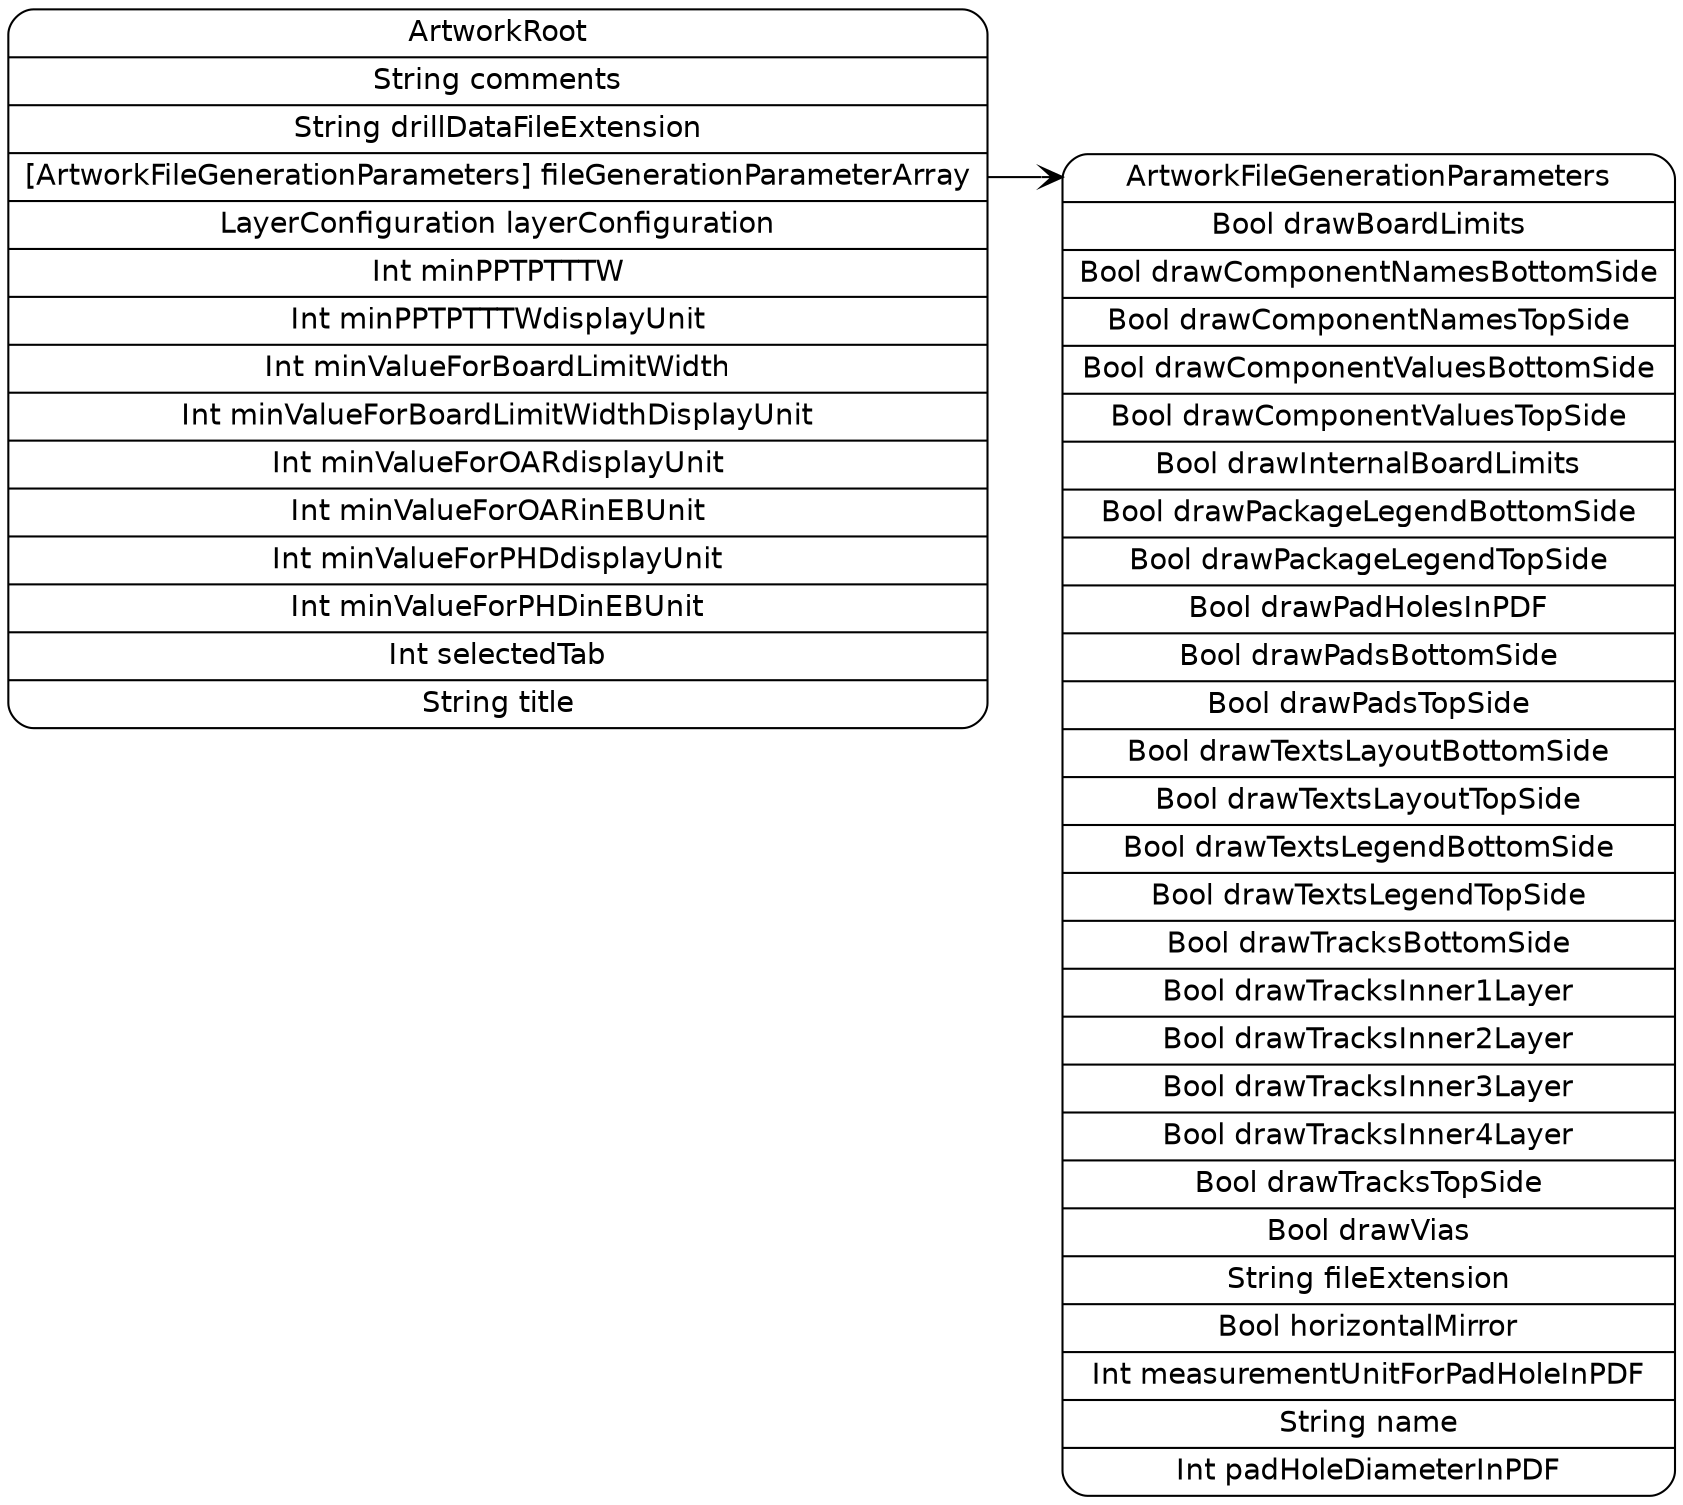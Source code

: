 digraph G {
  rankdir=LR ;
  node [shape=record fontname=helvetica style=rounded] ;
  ArtworkRoot[label="<ArtworkRoot>ArtworkRoot|String comments|String drillDataFileExtension|<fileGenerationParameterArray>[ArtworkFileGenerationParameters] fileGenerationParameterArray|LayerConfiguration layerConfiguration|Int minPPTPTTTW|Int minPPTPTTTWdisplayUnit|Int minValueForBoardLimitWidth|Int minValueForBoardLimitWidthDisplayUnit|Int minValueForOARdisplayUnit|Int minValueForOARinEBUnit|Int minValueForPHDdisplayUnit|Int minValueForPHDinEBUnit|Int selectedTab|String title"] ;
  ArtworkFileGenerationParameters[label="<ArtworkFileGenerationParameters>ArtworkFileGenerationParameters|Bool drawBoardLimits|Bool drawComponentNamesBottomSide|Bool drawComponentNamesTopSide|Bool drawComponentValuesBottomSide|Bool drawComponentValuesTopSide|Bool drawInternalBoardLimits|Bool drawPackageLegendBottomSide|Bool drawPackageLegendTopSide|Bool drawPadHolesInPDF|Bool drawPadsBottomSide|Bool drawPadsTopSide|Bool drawTextsLayoutBottomSide|Bool drawTextsLayoutTopSide|Bool drawTextsLegendBottomSide|Bool drawTextsLegendTopSide|Bool drawTracksBottomSide|Bool drawTracksInner1Layer|Bool drawTracksInner2Layer|Bool drawTracksInner3Layer|Bool drawTracksInner4Layer|Bool drawTracksTopSide|Bool drawVias|String fileExtension|Bool horizontalMirror|Int measurementUnitForPadHoleInPDF|String name|Int padHoleDiameterInPDF"] ;
  ArtworkRoot:fileGenerationParameterArray -> ArtworkFileGenerationParameters:ArtworkFileGenerationParameters [dir=both arrowtail=none arrowhead=vee] ;
}
